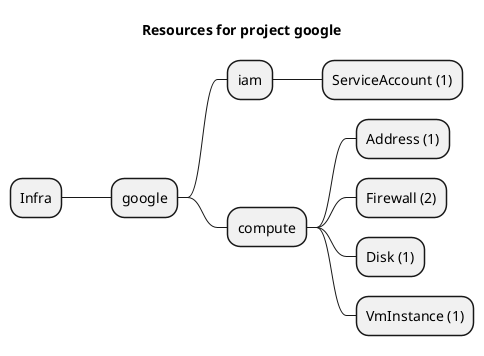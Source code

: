 @startmindmap
title Resources for project google
skinparam monochrome true
+ Infra
++ google
+++ iam
++++ ServiceAccount (1)
+++ compute
++++ Address (1)
++++ Firewall (2)
++++ Disk (1)
++++ VmInstance (1)
@endmindmap